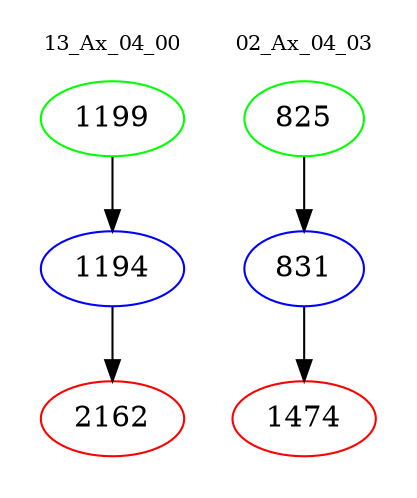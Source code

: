 digraph{
subgraph cluster_0 {
color = white
label = "13_Ax_04_00";
fontsize=10;
T0_1199 [label="1199", color="green"]
T0_1199 -> T0_1194 [color="black"]
T0_1194 [label="1194", color="blue"]
T0_1194 -> T0_2162 [color="black"]
T0_2162 [label="2162", color="red"]
}
subgraph cluster_1 {
color = white
label = "02_Ax_04_03";
fontsize=10;
T1_825 [label="825", color="green"]
T1_825 -> T1_831 [color="black"]
T1_831 [label="831", color="blue"]
T1_831 -> T1_1474 [color="black"]
T1_1474 [label="1474", color="red"]
}
}
